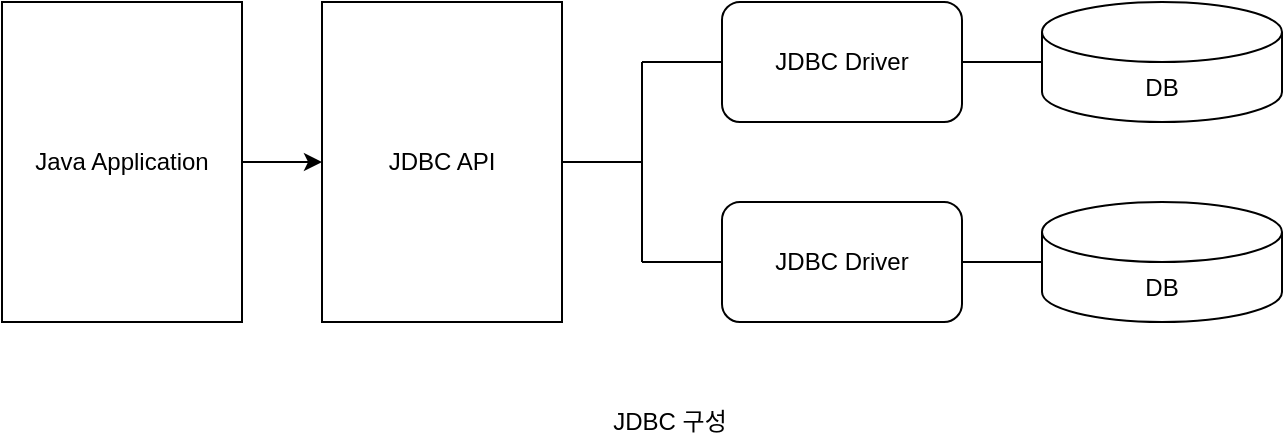 <mxfile version="14.1.8" type="device"><diagram id="BwMiPIQb8EIQHQf-CGx6" name="페이지-1"><mxGraphModel dx="1086" dy="806" grid="1" gridSize="10" guides="1" tooltips="1" connect="1" arrows="1" fold="1" page="1" pageScale="1" pageWidth="827" pageHeight="1169" math="0" shadow="0"><root><mxCell id="0"/><mxCell id="1" parent="0"/><mxCell id="ODhL8E9_JoOrZFfpMge9-1" value="Java Application" style="rounded=0;whiteSpace=wrap;html=1;" vertex="1" parent="1"><mxGeometry x="80" y="160" width="120" height="160" as="geometry"/></mxCell><mxCell id="ODhL8E9_JoOrZFfpMge9-2" value="JDBC API" style="rounded=0;whiteSpace=wrap;html=1;" vertex="1" parent="1"><mxGeometry x="240" y="160" width="120" height="160" as="geometry"/></mxCell><mxCell id="ODhL8E9_JoOrZFfpMge9-3" value="JDBC Driver" style="rounded=1;whiteSpace=wrap;html=1;" vertex="1" parent="1"><mxGeometry x="440" y="160" width="120" height="60" as="geometry"/></mxCell><mxCell id="ODhL8E9_JoOrZFfpMge9-5" value="JDBC Driver" style="rounded=1;whiteSpace=wrap;html=1;" vertex="1" parent="1"><mxGeometry x="440" y="260" width="120" height="60" as="geometry"/></mxCell><mxCell id="ODhL8E9_JoOrZFfpMge9-6" value="DB" style="shape=cylinder3;whiteSpace=wrap;html=1;boundedLbl=1;backgroundOutline=1;size=15;" vertex="1" parent="1"><mxGeometry x="600" y="160" width="120" height="60" as="geometry"/></mxCell><mxCell id="ODhL8E9_JoOrZFfpMge9-7" value="DB" style="shape=cylinder3;whiteSpace=wrap;html=1;boundedLbl=1;backgroundOutline=1;size=15;" vertex="1" parent="1"><mxGeometry x="600" y="260" width="120" height="60" as="geometry"/></mxCell><mxCell id="ODhL8E9_JoOrZFfpMge9-8" value="" style="endArrow=classic;html=1;exitX=1;exitY=0.5;exitDx=0;exitDy=0;entryX=0;entryY=0.5;entryDx=0;entryDy=0;" edge="1" parent="1" source="ODhL8E9_JoOrZFfpMge9-1" target="ODhL8E9_JoOrZFfpMge9-2"><mxGeometry width="50" height="50" relative="1" as="geometry"><mxPoint x="390" y="440" as="sourcePoint"/><mxPoint x="440" y="390" as="targetPoint"/></mxGeometry></mxCell><mxCell id="ODhL8E9_JoOrZFfpMge9-9" value="" style="endArrow=none;html=1;exitX=1;exitY=0.5;exitDx=0;exitDy=0;" edge="1" parent="1" source="ODhL8E9_JoOrZFfpMge9-2"><mxGeometry width="50" height="50" relative="1" as="geometry"><mxPoint x="390" y="440" as="sourcePoint"/><mxPoint x="400" y="240" as="targetPoint"/></mxGeometry></mxCell><mxCell id="ODhL8E9_JoOrZFfpMge9-10" value="" style="endArrow=none;html=1;" edge="1" parent="1"><mxGeometry width="50" height="50" relative="1" as="geometry"><mxPoint x="400" y="290" as="sourcePoint"/><mxPoint x="400" y="190" as="targetPoint"/></mxGeometry></mxCell><mxCell id="ODhL8E9_JoOrZFfpMge9-12" value="" style="endArrow=none;html=1;entryX=0;entryY=0.5;entryDx=0;entryDy=0;" edge="1" parent="1" target="ODhL8E9_JoOrZFfpMge9-3"><mxGeometry width="50" height="50" relative="1" as="geometry"><mxPoint x="400" y="190" as="sourcePoint"/><mxPoint x="440" y="390" as="targetPoint"/></mxGeometry></mxCell><mxCell id="ODhL8E9_JoOrZFfpMge9-13" value="" style="endArrow=none;html=1;entryX=0;entryY=0.5;entryDx=0;entryDy=0;" edge="1" parent="1" target="ODhL8E9_JoOrZFfpMge9-5"><mxGeometry width="50" height="50" relative="1" as="geometry"><mxPoint x="400" y="290" as="sourcePoint"/><mxPoint x="440" y="390" as="targetPoint"/></mxGeometry></mxCell><mxCell id="ODhL8E9_JoOrZFfpMge9-14" value="" style="endArrow=none;html=1;entryX=0;entryY=0.5;entryDx=0;entryDy=0;entryPerimeter=0;exitX=1;exitY=0.5;exitDx=0;exitDy=0;" edge="1" parent="1" source="ODhL8E9_JoOrZFfpMge9-3" target="ODhL8E9_JoOrZFfpMge9-6"><mxGeometry width="50" height="50" relative="1" as="geometry"><mxPoint x="390" y="440" as="sourcePoint"/><mxPoint x="440" y="390" as="targetPoint"/></mxGeometry></mxCell><mxCell id="ODhL8E9_JoOrZFfpMge9-15" value="" style="endArrow=none;html=1;entryX=0;entryY=0.5;entryDx=0;entryDy=0;entryPerimeter=0;exitX=1;exitY=0.5;exitDx=0;exitDy=0;" edge="1" parent="1" source="ODhL8E9_JoOrZFfpMge9-5" target="ODhL8E9_JoOrZFfpMge9-7"><mxGeometry width="50" height="50" relative="1" as="geometry"><mxPoint x="390" y="440" as="sourcePoint"/><mxPoint x="440" y="390" as="targetPoint"/></mxGeometry></mxCell><mxCell id="ODhL8E9_JoOrZFfpMge9-16" value="JDBC 구성" style="text;html=1;strokeColor=none;fillColor=none;align=center;verticalAlign=middle;whiteSpace=wrap;rounded=0;" vertex="1" parent="1"><mxGeometry x="374" y="360" width="80" height="20" as="geometry"/></mxCell></root></mxGraphModel></diagram></mxfile>